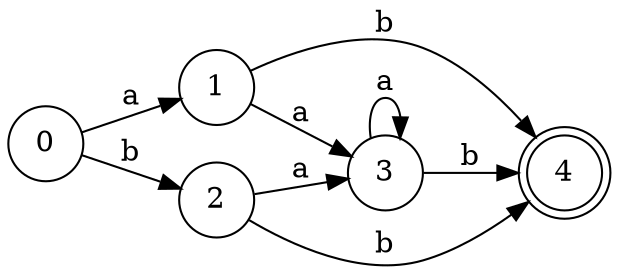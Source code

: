 digraph dfa {
	rankdir=LR;
	node [shape = doublecircle]; 4 ;
	node [shape = circle];
	0 -> 1 [ label = "a"]
	0 -> 2 [ label = "b"]
	1 -> 3 [ label = "a"]
	1 -> 4 [ label = "b"]
	2 -> 3 [ label = "a"]
	2 -> 4 [ label = "b"]
	3 -> 3 [ label = "a"]
	3 -> 4 [ label = "b"]
}
